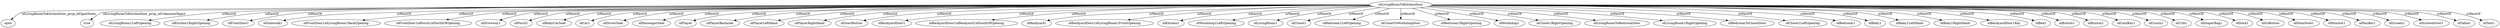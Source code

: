 strict digraph  {
idLivingRoomToKitchenDoor [node_type=entity_node];
open [node_type=property_node];
true [node_type=property_node];
idLivingRoom1LeftOpening [node_type=entity_node];
idKitchen1RightOpening [node_type=entity_node];
idFrontDoor1 [node_type=entity_node];
idSidewalk1 [node_type=entity_node];
idFrontDoor1idLivingRoom1BackOpening [node_type=entity_node];
idFrontDoor1idPorch1idNorthOfOpening [node_type=entity_node];
idDriveway1 [node_type=entity_node];
idPorch1 [node_type=entity_node];
idBabyCarSeat [node_type=entity_node];
idCar1 [node_type=entity_node];
idDriverSeat [node_type=entity_node];
idPassengerSeat [node_type=entity_node];
idPlayer [node_type=entity_node];
idPlayerBackside [node_type=entity_node];
idPlayerLeftHand [node_type=entity_node];
idPlayerRightHand [node_type=entity_node];
idStartButton [node_type=entity_node];
idBackyardDoor1 [node_type=entity_node];
idBackyardDoor1idBackyard1idSouthOfOpening [node_type=entity_node];
idBackyard1 [node_type=entity_node];
idBackyardDoor1idLivingRoom1FrontOpening [node_type=entity_node];
idKitchen1 [node_type=entity_node];
idWorkshop1LeftOpening [node_type=entity_node];
idLivingRoom1 [node_type=entity_node];
idCloset1 [node_type=entity_node];
idBedroom1LeftOpening [node_type=entity_node];
idClosetToWorkshopDoor [node_type=entity_node];
idBedroom1RightOpening [node_type=entity_node];
idWorkshop1 [node_type=entity_node];
idCloset1RightOpening [node_type=entity_node];
idLivingRoomToBedroomDoor [node_type=entity_node];
idLivingRoom1RightOpening [node_type=entity_node];
idBedroomToClosetDoor [node_type=entity_node];
idCloset1LeftOpening [node_type=entity_node];
idBedroom1 [node_type=entity_node];
idBaby1 [node_type=entity_node];
idBaby1LeftHand [node_type=entity_node];
idBaby1RightHand [node_type=entity_node];
idBackyardDoor1Key [node_type=entity_node];
idBed1 [node_type=entity_node];
idButton1 [node_type=entity_node];
idButton2 [node_type=entity_node];
idCardKey1 [node_type=entity_node];
idCouch1 [node_type=entity_node];
idCrib1 [node_type=entity_node];
idDiaperBag1 [node_type=entity_node];
idDock1 [node_type=entity_node];
idGoButton [node_type=entity_node];
idMomNote1 [node_type=entity_node];
idMonitor1 [node_type=entity_node];
idPacifier1 [node_type=entity_node];
idScreen1 [node_type=entity_node];
idScrewdriver1 [node_type=entity_node];
idTable1 [node_type=entity_node];
idTent1 [node_type=entity_node];
idLivingRoomToKitchenDoor -> open  [edge_type=property, label=idLivingRoomToKitchenDoor_prop_idOpenState];
idLivingRoomToKitchenDoor -> true  [edge_type=property, label=idLivingRoomToKitchenDoor_prop_idUnknownObject];
idLivingRoomToKitchenDoor -> idLivingRoom1LeftOpening  [edge_type=relationship, label=isWestOf];
idLivingRoomToKitchenDoor -> idKitchen1RightOpening  [edge_type=relationship, label=isEastOf];
idLivingRoomToKitchenDoor -> idFrontDoor1  [edge_type=relationship, label=isWestOf];
idLivingRoomToKitchenDoor -> idSidewalk1  [edge_type=relationship, label=isWestOf];
idLivingRoomToKitchenDoor -> idFrontDoor1idLivingRoom1BackOpening  [edge_type=relationship, label=isWestOf];
idLivingRoomToKitchenDoor -> idFrontDoor1idPorch1idNorthOfOpening  [edge_type=relationship, label=isWestOf];
idLivingRoomToKitchenDoor -> idDriveway1  [edge_type=relationship, label=isWestOf];
idLivingRoomToKitchenDoor -> idPorch1  [edge_type=relationship, label=isWestOf];
idLivingRoomToKitchenDoor -> idBabyCarSeat  [edge_type=relationship, label=isWestOf];
idLivingRoomToKitchenDoor -> idCar1  [edge_type=relationship, label=isWestOf];
idLivingRoomToKitchenDoor -> idDriverSeat  [edge_type=relationship, label=isWestOf];
idLivingRoomToKitchenDoor -> idPassengerSeat  [edge_type=relationship, label=isWestOf];
idLivingRoomToKitchenDoor -> idPlayer  [edge_type=relationship, label=isWestOf];
idLivingRoomToKitchenDoor -> idPlayerBackside  [edge_type=relationship, label=isWestOf];
idLivingRoomToKitchenDoor -> idPlayerLeftHand  [edge_type=relationship, label=isWestOf];
idLivingRoomToKitchenDoor -> idPlayerRightHand  [edge_type=relationship, label=isWestOf];
idLivingRoomToKitchenDoor -> idStartButton  [edge_type=relationship, label=isWestOf];
idLivingRoomToKitchenDoor -> idBackyardDoor1  [edge_type=relationship, label=isWestOf];
idLivingRoomToKitchenDoor -> idBackyardDoor1idBackyard1idSouthOfOpening  [edge_type=relationship, label=isWestOf];
idLivingRoomToKitchenDoor -> idBackyard1  [edge_type=relationship, label=isWestOf];
idLivingRoomToKitchenDoor -> idBackyardDoor1idLivingRoom1FrontOpening  [edge_type=relationship, label=isWestOf];
idLivingRoomToKitchenDoor -> idKitchen1  [edge_type=relationship, label=isEastOf];
idLivingRoomToKitchenDoor -> idWorkshop1LeftOpening  [edge_type=relationship, label=isWestOf];
idLivingRoomToKitchenDoor -> idLivingRoom1  [edge_type=relationship, label=isWestOf];
idLivingRoomToKitchenDoor -> idCloset1  [edge_type=relationship, label=isWestOf];
idLivingRoomToKitchenDoor -> idBedroom1LeftOpening  [edge_type=relationship, label=isWestOf];
idLivingRoomToKitchenDoor -> idClosetToWorkshopDoor  [edge_type=relationship, label=isWestOf];
idLivingRoomToKitchenDoor -> idBedroom1RightOpening  [edge_type=relationship, label=isWestOf];
idLivingRoomToKitchenDoor -> idWorkshop1  [edge_type=relationship, label=isWestOf];
idLivingRoomToKitchenDoor -> idCloset1RightOpening  [edge_type=relationship, label=isWestOf];
idLivingRoomToKitchenDoor -> idLivingRoomToBedroomDoor  [edge_type=relationship, label=isWestOf];
idLivingRoomToKitchenDoor -> idLivingRoom1RightOpening  [edge_type=relationship, label=isWestOf];
idLivingRoomToKitchenDoor -> idBedroomToClosetDoor  [edge_type=relationship, label=isWestOf];
idLivingRoomToKitchenDoor -> idCloset1LeftOpening  [edge_type=relationship, label=isWestOf];
idLivingRoomToKitchenDoor -> idBedroom1  [edge_type=relationship, label=isWestOf];
idLivingRoomToKitchenDoor -> idBaby1  [edge_type=relationship, label=isWestOf];
idLivingRoomToKitchenDoor -> idBaby1LeftHand  [edge_type=relationship, label=isWestOf];
idLivingRoomToKitchenDoor -> idBaby1RightHand  [edge_type=relationship, label=isWestOf];
idLivingRoomToKitchenDoor -> idBackyardDoor1Key  [edge_type=relationship, label=isWestOf];
idLivingRoomToKitchenDoor -> idBed1  [edge_type=relationship, label=isWestOf];
idLivingRoomToKitchenDoor -> idButton1  [edge_type=relationship, label=isWestOf];
idLivingRoomToKitchenDoor -> idButton2  [edge_type=relationship, label=isWestOf];
idLivingRoomToKitchenDoor -> idCardKey1  [edge_type=relationship, label=isWestOf];
idLivingRoomToKitchenDoor -> idCouch1  [edge_type=relationship, label=isWestOf];
idLivingRoomToKitchenDoor -> idCrib1  [edge_type=relationship, label=isWestOf];
idLivingRoomToKitchenDoor -> idDiaperBag1  [edge_type=relationship, label=isWestOf];
idLivingRoomToKitchenDoor -> idDock1  [edge_type=relationship, label=isWestOf];
idLivingRoomToKitchenDoor -> idGoButton  [edge_type=relationship, label=isWestOf];
idLivingRoomToKitchenDoor -> idMomNote1  [edge_type=relationship, label=isWestOf];
idLivingRoomToKitchenDoor -> idMonitor1  [edge_type=relationship, label=isWestOf];
idLivingRoomToKitchenDoor -> idPacifier1  [edge_type=relationship, label=isWestOf];
idLivingRoomToKitchenDoor -> idScreen1  [edge_type=relationship, label=isWestOf];
idLivingRoomToKitchenDoor -> idScrewdriver1  [edge_type=relationship, label=isWestOf];
idLivingRoomToKitchenDoor -> idTable1  [edge_type=relationship, label=isWestOf];
idLivingRoomToKitchenDoor -> idTent1  [edge_type=relationship, label=isWestOf];
}
